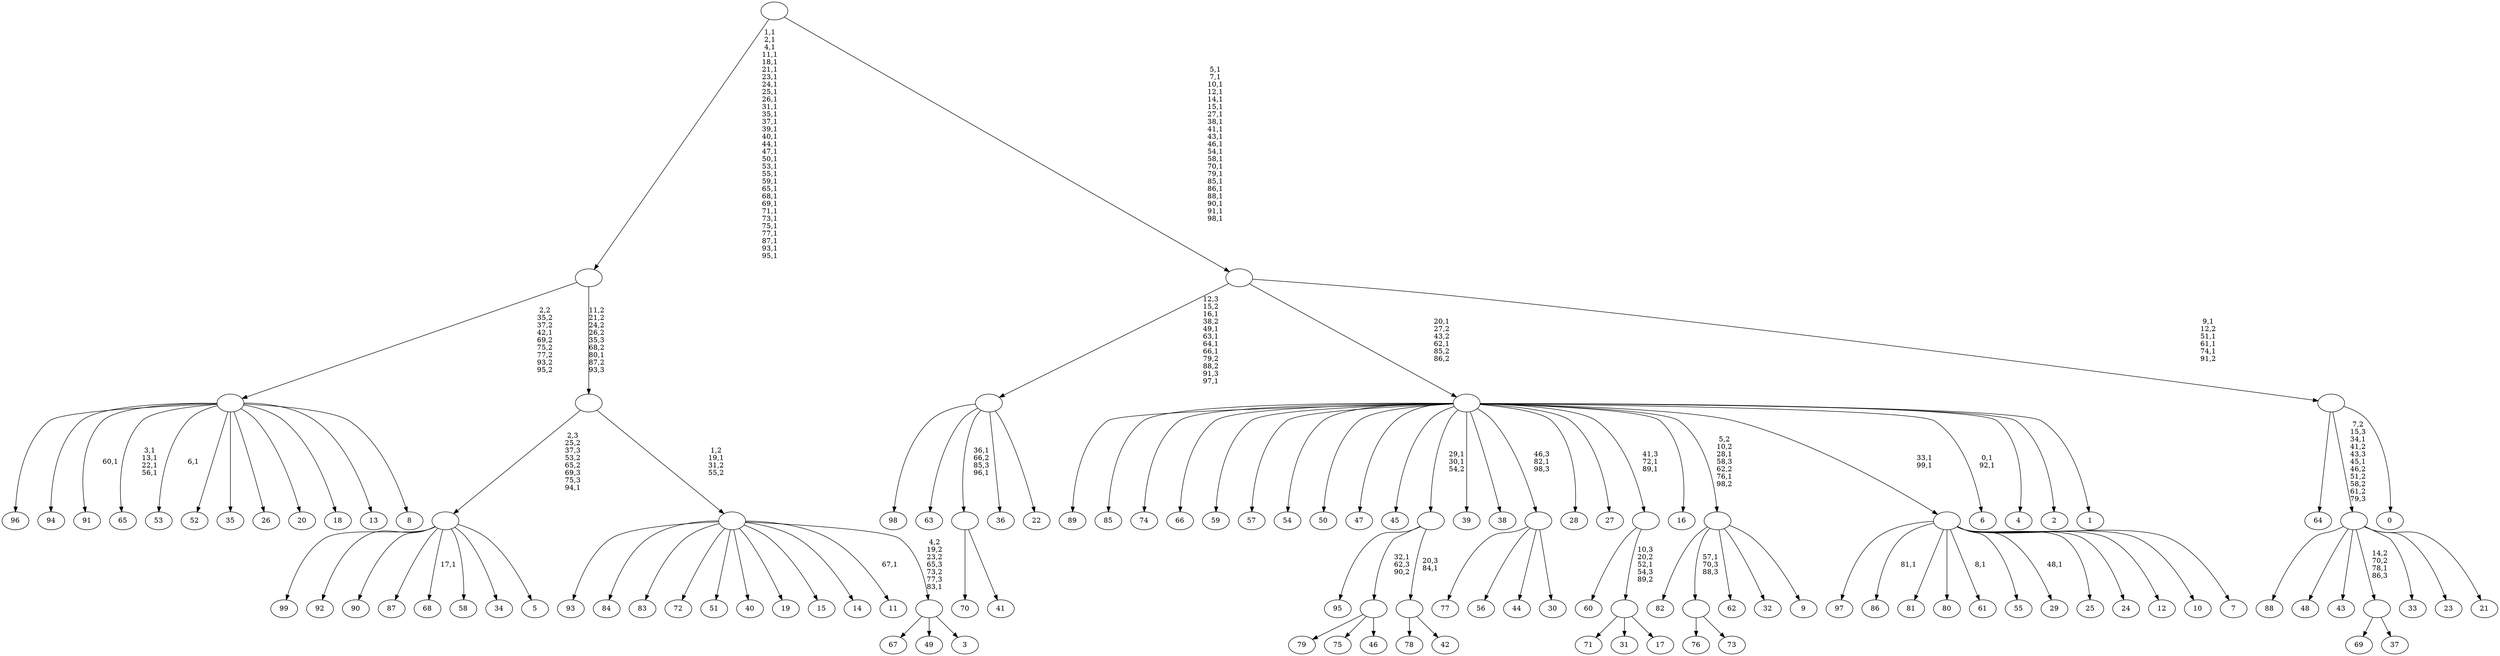 digraph T {
	200 [label="99"]
	199 [label="98"]
	198 [label="97"]
	197 [label="96"]
	196 [label="95"]
	195 [label="94"]
	194 [label="93"]
	193 [label="92"]
	192 [label="91"]
	190 [label="90"]
	189 [label="89"]
	188 [label="88"]
	187 [label="87"]
	186 [label="86"]
	184 [label="85"]
	183 [label="84"]
	182 [label="83"]
	181 [label="82"]
	180 [label="81"]
	179 [label="80"]
	178 [label="79"]
	177 [label="78"]
	176 [label="77"]
	175 [label="76"]
	174 [label="75"]
	173 [label="74"]
	172 [label="73"]
	171 [label=""]
	170 [label="72"]
	169 [label="71"]
	168 [label="70"]
	167 [label="69"]
	166 [label="68"]
	164 [label="67"]
	163 [label="66"]
	162 [label="65"]
	157 [label="64"]
	156 [label="63"]
	155 [label="62"]
	154 [label="61"]
	152 [label="60"]
	151 [label="59"]
	150 [label="58"]
	149 [label="57"]
	148 [label="56"]
	147 [label="55"]
	146 [label="54"]
	145 [label="53"]
	143 [label="52"]
	142 [label="51"]
	141 [label="50"]
	140 [label="49"]
	139 [label="48"]
	138 [label="47"]
	137 [label="46"]
	136 [label=""]
	135 [label="45"]
	134 [label="44"]
	133 [label="43"]
	132 [label="42"]
	131 [label=""]
	130 [label=""]
	128 [label="41"]
	127 [label=""]
	125 [label="40"]
	124 [label="39"]
	123 [label="38"]
	122 [label="37"]
	121 [label=""]
	120 [label="36"]
	119 [label="35"]
	118 [label="34"]
	117 [label="33"]
	116 [label="32"]
	115 [label="31"]
	114 [label="30"]
	113 [label=""]
	112 [label="29"]
	110 [label="28"]
	109 [label="27"]
	108 [label="26"]
	107 [label="25"]
	106 [label="24"]
	105 [label="23"]
	104 [label="22"]
	103 [label=""]
	97 [label="21"]
	96 [label=""]
	94 [label="20"]
	93 [label="19"]
	92 [label="18"]
	91 [label="17"]
	90 [label=""]
	89 [label=""]
	87 [label="16"]
	86 [label="15"]
	85 [label="14"]
	84 [label="13"]
	83 [label="12"]
	82 [label="11"]
	80 [label="10"]
	79 [label="9"]
	78 [label=""]
	76 [label="8"]
	75 [label=""]
	74 [label="7"]
	73 [label=""]
	71 [label="6"]
	68 [label="5"]
	67 [label=""]
	66 [label="4"]
	65 [label="3"]
	64 [label=""]
	63 [label=""]
	62 [label=""]
	61 [label=""]
	30 [label="2"]
	29 [label="1"]
	28 [label=""]
	26 [label="0"]
	25 [label=""]
	21 [label=""]
	0 [label=""]
	171 -> 175 [label=""]
	171 -> 172 [label=""]
	136 -> 178 [label=""]
	136 -> 174 [label=""]
	136 -> 137 [label=""]
	131 -> 177 [label=""]
	131 -> 132 [label=""]
	130 -> 196 [label=""]
	130 -> 136 [label="32,1\n62,3\n90,2"]
	130 -> 131 [label="20,3\n84,1"]
	127 -> 168 [label=""]
	127 -> 128 [label=""]
	121 -> 167 [label=""]
	121 -> 122 [label=""]
	113 -> 176 [label=""]
	113 -> 148 [label=""]
	113 -> 134 [label=""]
	113 -> 114 [label=""]
	103 -> 127 [label="36,1\n66,2\n85,3\n96,1"]
	103 -> 199 [label=""]
	103 -> 156 [label=""]
	103 -> 120 [label=""]
	103 -> 104 [label=""]
	96 -> 188 [label=""]
	96 -> 139 [label=""]
	96 -> 133 [label=""]
	96 -> 121 [label="14,2\n70,2\n78,1\n86,3"]
	96 -> 117 [label=""]
	96 -> 105 [label=""]
	96 -> 97 [label=""]
	90 -> 169 [label=""]
	90 -> 115 [label=""]
	90 -> 91 [label=""]
	89 -> 152 [label=""]
	89 -> 90 [label="10,3\n20,2\n52,1\n54,3\n89,2"]
	78 -> 181 [label=""]
	78 -> 171 [label="57,1\n70,3\n88,3"]
	78 -> 155 [label=""]
	78 -> 116 [label=""]
	78 -> 79 [label=""]
	75 -> 145 [label="6,1"]
	75 -> 162 [label="3,1\n13,1\n22,1\n56,1"]
	75 -> 192 [label="60,1"]
	75 -> 197 [label=""]
	75 -> 195 [label=""]
	75 -> 143 [label=""]
	75 -> 119 [label=""]
	75 -> 108 [label=""]
	75 -> 94 [label=""]
	75 -> 92 [label=""]
	75 -> 84 [label=""]
	75 -> 76 [label=""]
	73 -> 112 [label="48,1"]
	73 -> 154 [label="8,1"]
	73 -> 186 [label="81,1"]
	73 -> 198 [label=""]
	73 -> 180 [label=""]
	73 -> 179 [label=""]
	73 -> 147 [label=""]
	73 -> 107 [label=""]
	73 -> 106 [label=""]
	73 -> 83 [label=""]
	73 -> 80 [label=""]
	73 -> 74 [label=""]
	67 -> 166 [label="17,1"]
	67 -> 200 [label=""]
	67 -> 193 [label=""]
	67 -> 190 [label=""]
	67 -> 187 [label=""]
	67 -> 150 [label=""]
	67 -> 118 [label=""]
	67 -> 68 [label=""]
	64 -> 164 [label=""]
	64 -> 140 [label=""]
	64 -> 65 [label=""]
	63 -> 82 [label="67,1"]
	63 -> 194 [label=""]
	63 -> 183 [label=""]
	63 -> 182 [label=""]
	63 -> 170 [label=""]
	63 -> 142 [label=""]
	63 -> 125 [label=""]
	63 -> 93 [label=""]
	63 -> 86 [label=""]
	63 -> 85 [label=""]
	63 -> 64 [label="4,2\n19,2\n23,2\n65,3\n73,2\n77,3\n83,1"]
	62 -> 67 [label="2,3\n25,2\n37,3\n53,2\n65,2\n69,3\n75,3\n94,1"]
	62 -> 63 [label="1,2\n19,1\n31,2\n55,2"]
	61 -> 75 [label="2,2\n35,2\n37,2\n42,1\n69,2\n75,2\n77,2\n93,2\n95,2"]
	61 -> 62 [label="11,2\n21,2\n24,2\n26,2\n35,3\n68,2\n80,1\n87,2\n93,3"]
	28 -> 71 [label="0,1\n92,1"]
	28 -> 73 [label="33,1\n99,1"]
	28 -> 78 [label="5,2\n10,2\n28,1\n58,3\n62,2\n76,1\n98,2"]
	28 -> 89 [label="41,3\n72,1\n89,1"]
	28 -> 130 [label="29,1\n30,1\n54,2"]
	28 -> 189 [label=""]
	28 -> 184 [label=""]
	28 -> 173 [label=""]
	28 -> 163 [label=""]
	28 -> 151 [label=""]
	28 -> 149 [label=""]
	28 -> 146 [label=""]
	28 -> 141 [label=""]
	28 -> 138 [label=""]
	28 -> 135 [label=""]
	28 -> 124 [label=""]
	28 -> 123 [label=""]
	28 -> 113 [label="46,3\n82,1\n98,3"]
	28 -> 110 [label=""]
	28 -> 109 [label=""]
	28 -> 87 [label=""]
	28 -> 66 [label=""]
	28 -> 30 [label=""]
	28 -> 29 [label=""]
	25 -> 96 [label="7,2\n15,3\n34,1\n41,2\n43,3\n45,1\n46,2\n51,2\n58,2\n61,2\n79,3"]
	25 -> 157 [label=""]
	25 -> 26 [label=""]
	21 -> 25 [label="9,1\n12,2\n51,1\n61,1\n74,1\n91,2"]
	21 -> 28 [label="20,1\n27,2\n43,2\n62,1\n85,2\n86,2"]
	21 -> 103 [label="12,3\n15,2\n16,1\n38,2\n49,1\n63,1\n64,1\n66,1\n79,2\n88,2\n91,3\n97,1"]
	0 -> 21 [label="5,1\n7,1\n10,1\n12,1\n14,1\n15,1\n27,1\n38,1\n41,1\n43,1\n46,1\n54,1\n58,1\n70,1\n79,1\n85,1\n86,1\n88,1\n90,1\n91,1\n98,1"]
	0 -> 61 [label="1,1\n2,1\n4,1\n11,1\n18,1\n21,1\n23,1\n24,1\n25,1\n26,1\n31,1\n35,1\n37,1\n39,1\n40,1\n44,1\n47,1\n50,1\n53,1\n55,1\n59,1\n65,1\n68,1\n69,1\n71,1\n73,1\n75,1\n77,1\n87,1\n93,1\n95,1"]
}
